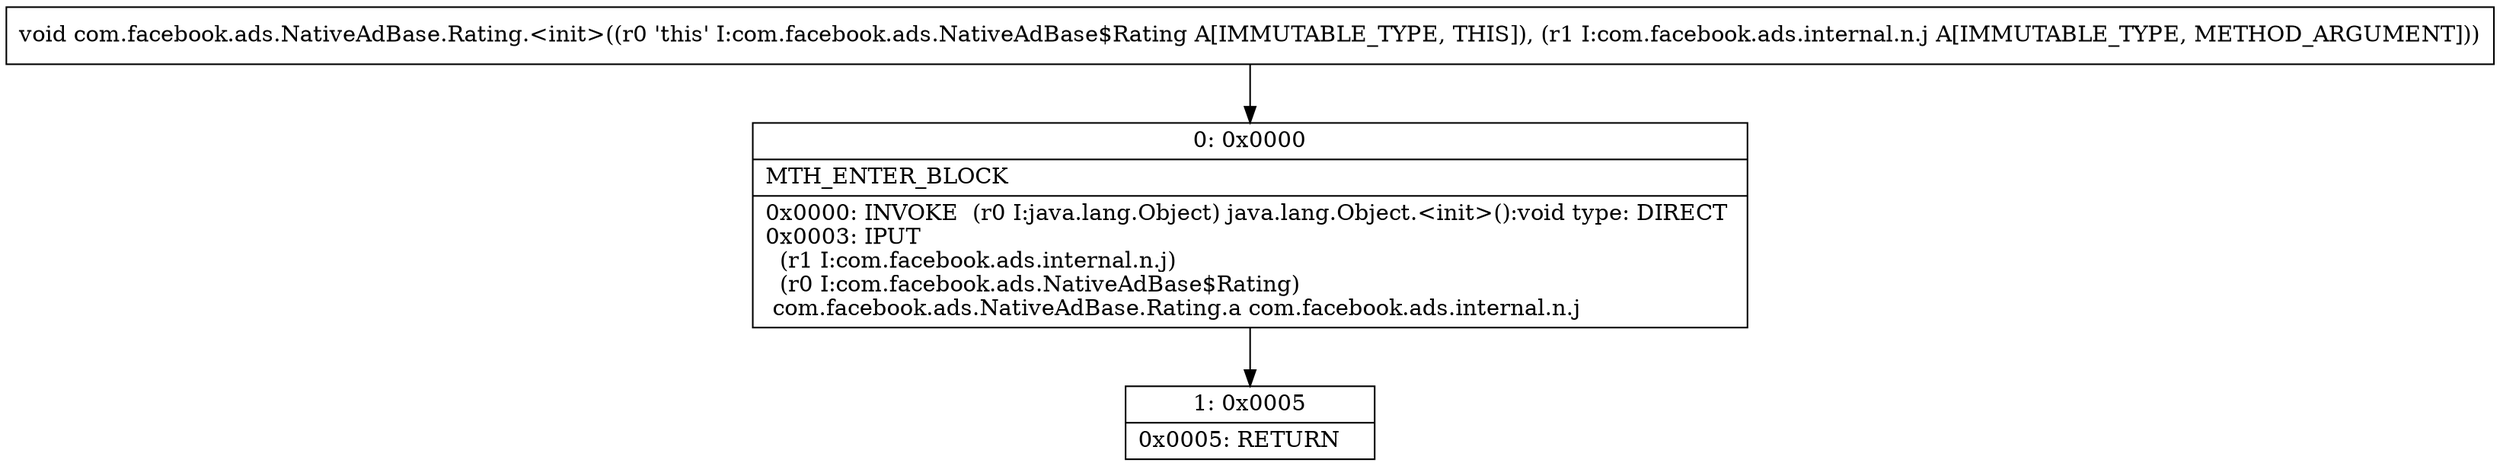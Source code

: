 digraph "CFG forcom.facebook.ads.NativeAdBase.Rating.\<init\>(Lcom\/facebook\/ads\/internal\/n\/j;)V" {
Node_0 [shape=record,label="{0\:\ 0x0000|MTH_ENTER_BLOCK\l|0x0000: INVOKE  (r0 I:java.lang.Object) java.lang.Object.\<init\>():void type: DIRECT \l0x0003: IPUT  \l  (r1 I:com.facebook.ads.internal.n.j)\l  (r0 I:com.facebook.ads.NativeAdBase$Rating)\l com.facebook.ads.NativeAdBase.Rating.a com.facebook.ads.internal.n.j \l}"];
Node_1 [shape=record,label="{1\:\ 0x0005|0x0005: RETURN   \l}"];
MethodNode[shape=record,label="{void com.facebook.ads.NativeAdBase.Rating.\<init\>((r0 'this' I:com.facebook.ads.NativeAdBase$Rating A[IMMUTABLE_TYPE, THIS]), (r1 I:com.facebook.ads.internal.n.j A[IMMUTABLE_TYPE, METHOD_ARGUMENT])) }"];
MethodNode -> Node_0;
Node_0 -> Node_1;
}

